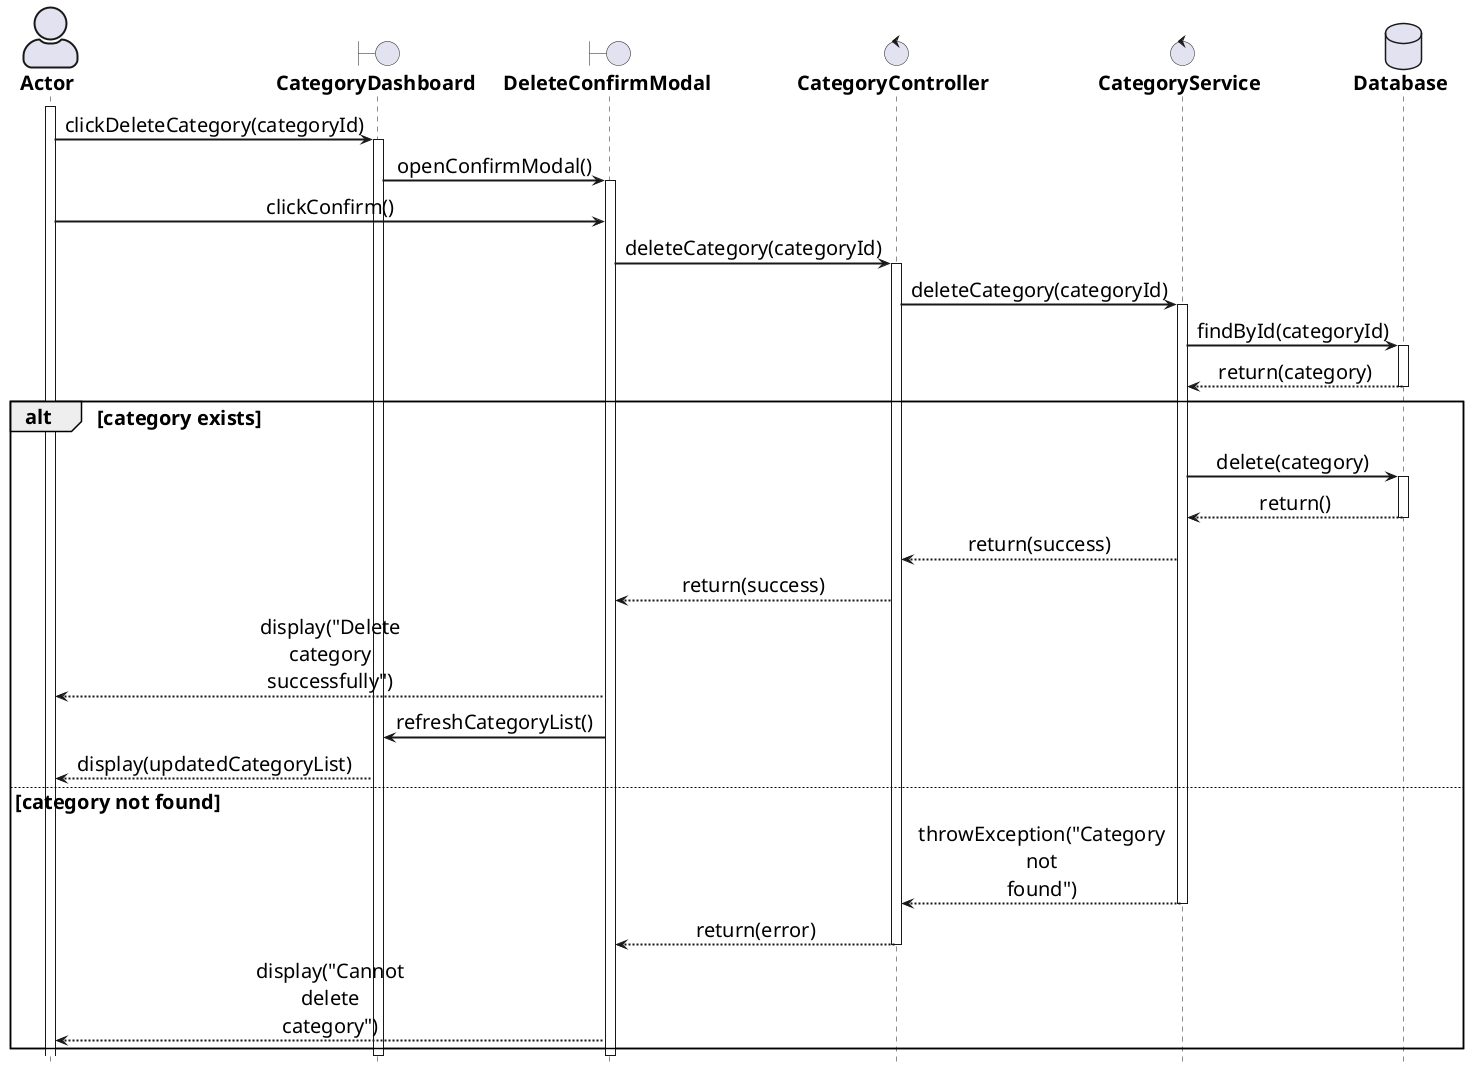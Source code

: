 @startuml

' General configuration
skinparam defaultFontSize 20
skinparam maxMessageSize 60
skinparam sequenceMessageAlign center

' Actor style configuration
skinparam actorStyle awesome

' Arrow and border thickness configuration
skinparam {
    ArrowThickness 2
    ParticipantBorderThickness 2
    ActorBorderThickness 2
    LifeLineBorderThickness 2
    ActivationBorderThickness 2
}

' Life line color configuration
skinparam LifeLineBorderColor black

' Font style configuration for components
skinparam {
    actorFontStyle bold
    boundaryFontStyle bold
    controlFontStyle bold
    entityFontStyle bold
    databaseFontStyle bold
}

' Define components
actor "Actor" as actor
boundary "CategoryDashboard" as dashboard
boundary "DeleteConfirmModal" as confirmModal
control "CategoryController" as controller
control "CategoryService" as service
database "Database" as db

' Start processing flow
activate actor

actor -> dashboard: clickDeleteCategory(categoryId)
activate dashboard

dashboard -> confirmModal: openConfirmModal()
activate confirmModal

actor -> confirmModal: clickConfirm()

confirmModal -> controller: deleteCategory(categoryId)
activate controller

controller -> service: deleteCategory(categoryId)
activate service

service -> db: findById(categoryId)
activate db
db --> service: return(category)
deactivate db

alt category exists
    service -> db: delete(category)
    activate db
    db --> service: return()
    deactivate db
    
    service --> controller: return(success)
    controller --> confirmModal: return(success)
    confirmModal --> actor: display("Delete category successfully")
    
    confirmModal -> dashboard: refreshCategoryList()
    dashboard --> actor: display(updatedCategoryList)
else category not found
    service --> controller: throwException("Category not found")
    deactivate service
    controller --> confirmModal: return(error)
    deactivate controller
    confirmModal --> actor: display("Cannot delete category")
end

deactivate confirmModal
deactivate dashboard

hide footbox
@enduml
